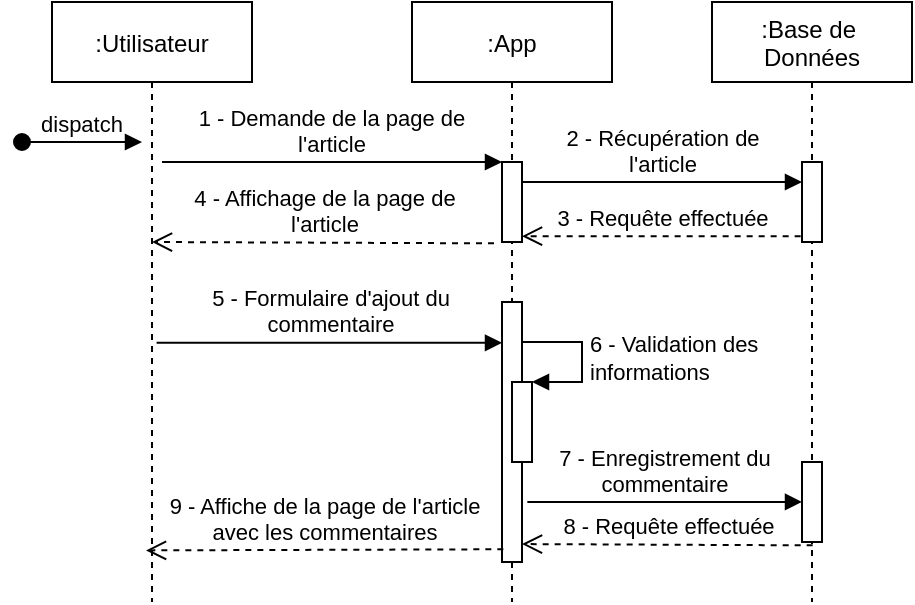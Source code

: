 <mxfile version="20.8.10" type="device"><diagram id="kgpKYQtTHZ0yAKxKKP6v" name="Page-1"><mxGraphModel dx="903" dy="585" grid="1" gridSize="10" guides="1" tooltips="1" connect="1" arrows="1" fold="1" page="1" pageScale="1" pageWidth="850" pageHeight="1100" math="0" shadow="0"><root><mxCell id="0"/><mxCell id="1" parent="0"/><mxCell id="3nuBFxr9cyL0pnOWT2aG-1" value=":Utilisateur" style="shape=umlLifeline;perimeter=lifelinePerimeter;container=1;collapsible=0;recursiveResize=0;rounded=0;shadow=0;strokeWidth=1;" parent="1" vertex="1"><mxGeometry x="120" y="80" width="100" height="300" as="geometry"/></mxCell><mxCell id="3nuBFxr9cyL0pnOWT2aG-3" value="dispatch" style="verticalAlign=bottom;startArrow=oval;endArrow=block;startSize=8;shadow=0;strokeWidth=1;" parent="3nuBFxr9cyL0pnOWT2aG-1" edge="1"><mxGeometry relative="1" as="geometry"><mxPoint x="-15" y="70" as="sourcePoint"/><mxPoint x="45" y="70" as="targetPoint"/></mxGeometry></mxCell><mxCell id="3nuBFxr9cyL0pnOWT2aG-5" value=":App" style="shape=umlLifeline;perimeter=lifelinePerimeter;container=1;collapsible=0;recursiveResize=0;rounded=0;shadow=0;strokeWidth=1;" parent="1" vertex="1"><mxGeometry x="300" y="80" width="100" height="300" as="geometry"/></mxCell><mxCell id="3nuBFxr9cyL0pnOWT2aG-6" value="" style="points=[];perimeter=orthogonalPerimeter;rounded=0;shadow=0;strokeWidth=1;" parent="3nuBFxr9cyL0pnOWT2aG-5" vertex="1"><mxGeometry x="45" y="80" width="10" height="40" as="geometry"/></mxCell><mxCell id="xiZpixliyR7dtH781thK-8" value="" style="html=1;points=[];perimeter=orthogonalPerimeter;" vertex="1" parent="3nuBFxr9cyL0pnOWT2aG-5"><mxGeometry x="45" y="150" width="10" height="130" as="geometry"/></mxCell><mxCell id="xiZpixliyR7dtH781thK-11" value="" style="html=1;points=[];perimeter=orthogonalPerimeter;" vertex="1" parent="3nuBFxr9cyL0pnOWT2aG-5"><mxGeometry x="50" y="190" width="10" height="40" as="geometry"/></mxCell><mxCell id="xiZpixliyR7dtH781thK-12" value="6 - Validation des&amp;nbsp;&lt;br&gt;informations" style="edgeStyle=orthogonalEdgeStyle;html=1;align=left;spacingLeft=2;endArrow=block;rounded=0;entryX=1;entryY=0;" edge="1" target="xiZpixliyR7dtH781thK-11" parent="3nuBFxr9cyL0pnOWT2aG-5"><mxGeometry relative="1" as="geometry"><mxPoint x="55" y="170" as="sourcePoint"/><Array as="points"><mxPoint x="85" y="170"/></Array></mxGeometry></mxCell><mxCell id="3nuBFxr9cyL0pnOWT2aG-8" value="1 - Demande de la page de&#10;l'article" style="verticalAlign=bottom;endArrow=block;entryX=0;entryY=0;shadow=0;strokeWidth=1;" parent="1" target="3nuBFxr9cyL0pnOWT2aG-6" edge="1"><mxGeometry relative="1" as="geometry"><mxPoint x="175" y="160" as="sourcePoint"/></mxGeometry></mxCell><mxCell id="xiZpixliyR7dtH781thK-1" value=":Base de &#10;Données" style="shape=umlLifeline;perimeter=lifelinePerimeter;container=1;collapsible=0;recursiveResize=0;rounded=0;shadow=0;strokeWidth=1;" vertex="1" parent="1"><mxGeometry x="450" y="80" width="100" height="300" as="geometry"/></mxCell><mxCell id="xiZpixliyR7dtH781thK-2" value="" style="points=[];perimeter=orthogonalPerimeter;rounded=0;shadow=0;strokeWidth=1;" vertex="1" parent="xiZpixliyR7dtH781thK-1"><mxGeometry x="45" y="80" width="10" height="40" as="geometry"/></mxCell><mxCell id="xiZpixliyR7dtH781thK-13" value="" style="points=[];perimeter=orthogonalPerimeter;rounded=0;shadow=0;strokeWidth=1;" vertex="1" parent="xiZpixliyR7dtH781thK-1"><mxGeometry x="45" y="230" width="10" height="40" as="geometry"/></mxCell><mxCell id="xiZpixliyR7dtH781thK-4" value="2 - Récupération de &lt;br&gt;l'article" style="html=1;verticalAlign=bottom;endArrow=block;rounded=0;" edge="1" parent="1" source="3nuBFxr9cyL0pnOWT2aG-6" target="xiZpixliyR7dtH781thK-2"><mxGeometry width="80" relative="1" as="geometry"><mxPoint x="360" y="180" as="sourcePoint"/><mxPoint x="440" y="180" as="targetPoint"/><Array as="points"><mxPoint x="420" y="170"/></Array></mxGeometry></mxCell><mxCell id="xiZpixliyR7dtH781thK-5" value="3 - Requête effectuée" style="html=1;verticalAlign=bottom;endArrow=open;dashed=1;endSize=8;rounded=0;exitX=-0.067;exitY=0.927;exitDx=0;exitDy=0;exitPerimeter=0;" edge="1" parent="1" source="xiZpixliyR7dtH781thK-2" target="3nuBFxr9cyL0pnOWT2aG-6"><mxGeometry x="-0.004" relative="1" as="geometry"><mxPoint x="470" y="200" as="sourcePoint"/><mxPoint x="390" y="200" as="targetPoint"/><mxPoint as="offset"/></mxGeometry></mxCell><mxCell id="xiZpixliyR7dtH781thK-6" value="4 - Affichage de la page de&lt;br&gt;l'article" style="html=1;verticalAlign=bottom;endArrow=open;dashed=1;endSize=8;rounded=0;exitX=-0.4;exitY=1.017;exitDx=0;exitDy=0;exitPerimeter=0;entryX=0.5;entryY=0.4;entryDx=0;entryDy=0;entryPerimeter=0;" edge="1" parent="1" source="3nuBFxr9cyL0pnOWT2aG-6" target="3nuBFxr9cyL0pnOWT2aG-1"><mxGeometry relative="1" as="geometry"><mxPoint x="300" y="200" as="sourcePoint"/><mxPoint x="220" y="200" as="targetPoint"/></mxGeometry></mxCell><mxCell id="xiZpixliyR7dtH781thK-7" value="5 - Formulaire d'ajout du &lt;br&gt;commentaire" style="html=1;verticalAlign=bottom;endArrow=block;rounded=0;exitX=0.523;exitY=0.568;exitDx=0;exitDy=0;exitPerimeter=0;" edge="1" parent="1" source="3nuBFxr9cyL0pnOWT2aG-1" target="xiZpixliyR7dtH781thK-8"><mxGeometry width="80" relative="1" as="geometry"><mxPoint x="180" y="250" as="sourcePoint"/><mxPoint x="260" y="250" as="targetPoint"/></mxGeometry></mxCell><mxCell id="xiZpixliyR7dtH781thK-15" value="7 - Enregistrement du &lt;br&gt;commentaire" style="html=1;verticalAlign=bottom;endArrow=block;rounded=0;exitX=1.267;exitY=0.769;exitDx=0;exitDy=0;exitPerimeter=0;" edge="1" parent="1" source="xiZpixliyR7dtH781thK-8" target="xiZpixliyR7dtH781thK-13"><mxGeometry width="80" relative="1" as="geometry"><mxPoint x="370" y="330" as="sourcePoint"/><mxPoint x="450" y="330" as="targetPoint"/></mxGeometry></mxCell><mxCell id="xiZpixliyR7dtH781thK-16" value="8 - Requête effectuée" style="html=1;verticalAlign=bottom;endArrow=open;dashed=1;endSize=8;rounded=0;exitX=0.533;exitY=1.042;exitDx=0;exitDy=0;exitPerimeter=0;entryX=1;entryY=0.931;entryDx=0;entryDy=0;entryPerimeter=0;" edge="1" parent="1" source="xiZpixliyR7dtH781thK-13" target="xiZpixliyR7dtH781thK-8"><mxGeometry x="0.001" relative="1" as="geometry"><mxPoint x="500" y="360" as="sourcePoint"/><mxPoint x="350" y="352" as="targetPoint"/><mxPoint as="offset"/></mxGeometry></mxCell><mxCell id="xiZpixliyR7dtH781thK-17" value="9 - Affiche de la page de l'article&lt;br&gt;avec les commentaires" style="html=1;verticalAlign=bottom;endArrow=open;dashed=1;endSize=8;rounded=0;exitX=0.067;exitY=0.951;exitDx=0;exitDy=0;exitPerimeter=0;entryX=0.47;entryY=0.914;entryDx=0;entryDy=0;entryPerimeter=0;" edge="1" parent="1" source="xiZpixliyR7dtH781thK-8" target="3nuBFxr9cyL0pnOWT2aG-1"><mxGeometry relative="1" as="geometry"><mxPoint x="310" y="350" as="sourcePoint"/><mxPoint x="230" y="350" as="targetPoint"/></mxGeometry></mxCell></root></mxGraphModel></diagram></mxfile>